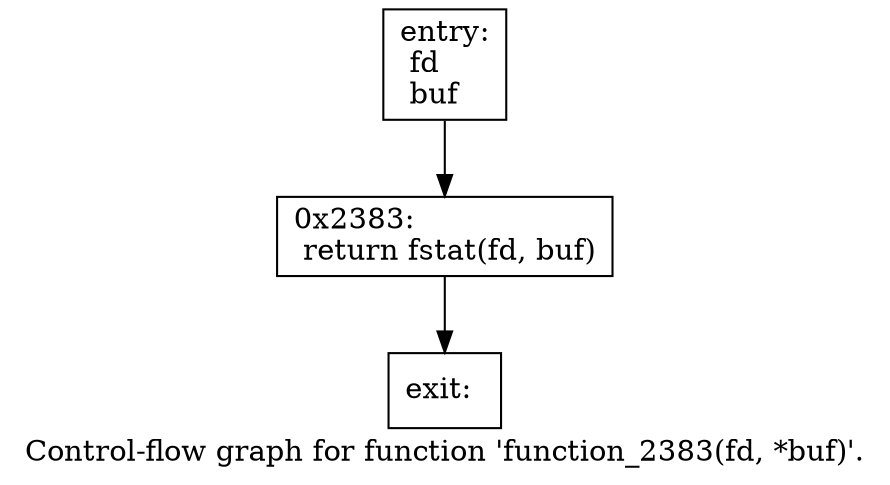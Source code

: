 digraph "Control-flow graph for function 'function_2383(fd, *buf)'." {
  label="Control-flow graph for function 'function_2383(fd, *buf)'.";
  node [shape=record];

  Node07C7FAD8 [label="{entry:\l  fd\l  buf\l}"];
  Node07C7FAD8 -> Node07C801E0;
  Node07C801E0 [label="{0x2383:\l  return fstat(fd, buf)\l}"];
  Node07C801E0 -> Node07C7FF10;
  Node07C7FF10 [label="{exit:\l}"];

}
